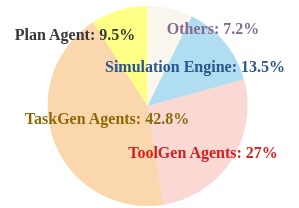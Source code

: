 <mxfile version="28.2.5">
  <diagram name="第 1 页" id="J9-a79E_eghOJjv5ZOLj">
    <mxGraphModel dx="379" dy="217" grid="1" gridSize="10" guides="1" tooltips="1" connect="1" arrows="1" fold="1" page="1" pageScale="1" pageWidth="827" pageHeight="1169" math="0" shadow="0">
      <root>
        <mxCell id="0" />
        <mxCell id="1" parent="0" />
        <mxCell id="TMxGh6qNUFMdIph0n9et-1" value="" style="verticalLabelPosition=bottom;verticalAlign=top;html=1;shape=mxgraph.basic.pie;startAngle=0.474;endAngle=0.909;fillColor=#fad7ac;strokeColor=none;fontStyle=1;fontFamily=Times New Roman;" vertex="1" parent="1">
          <mxGeometry x="383.82" y="283" width="100" height="100" as="geometry" />
        </mxCell>
        <mxCell id="TMxGh6qNUFMdIph0n9et-2" value="" style="verticalLabelPosition=bottom;verticalAlign=top;html=1;shape=mxgraph.basic.pie;startAngle=0.206;endAngle=0.475;fillColor=#fad9d5;strokeColor=none;fontStyle=1;fontFamily=Times New Roman;" vertex="1" parent="1">
          <mxGeometry x="383.82" y="283" width="100" height="100" as="geometry" />
        </mxCell>
        <mxCell id="TMxGh6qNUFMdIph0n9et-3" value="" style="verticalLabelPosition=bottom;verticalAlign=top;html=1;shape=mxgraph.basic.pie;startAngle=0;endAngle=0.073;fillColor=#f9f7ed;strokeColor=none;fontStyle=1;fontFamily=Times New Roman;" vertex="1" parent="1">
          <mxGeometry x="383.75" y="283" width="100" height="100" as="geometry" />
        </mxCell>
        <mxCell id="TMxGh6qNUFMdIph0n9et-4" value="" style="verticalLabelPosition=bottom;verticalAlign=top;html=1;shape=mxgraph.basic.pie;startAngle=0.073;endAngle=0.207;fillColor=#b1ddf0;strokeColor=none;fontStyle=1;fontFamily=Times New Roman;" vertex="1" parent="1">
          <mxGeometry x="383.75" y="283" width="100" height="100" as="geometry" />
        </mxCell>
        <mxCell id="TMxGh6qNUFMdIph0n9et-5" value="" style="verticalLabelPosition=bottom;verticalAlign=top;html=1;shape=mxgraph.basic.pie;startAngle=0.908;endAngle=0;fillColor=#ffff88;strokeColor=none;fontStyle=1;fontFamily=Times New Roman;" vertex="1" parent="1">
          <mxGeometry x="383.75" y="283" width="100" height="100" as="geometry" />
        </mxCell>
        <mxCell id="TMxGh6qNUFMdIph0n9et-6" value="&lt;font style=&quot;font-size: 8px;&quot;&gt;Plan Agent: 9.5%&lt;/font&gt;" style="text;html=1;align=center;verticalAlign=middle;resizable=0;points=[];autosize=1;strokeColor=none;fillColor=none;fontColor=light-dark(#393737, #ededed);fontStyle=1;fontFamily=Times New Roman;" vertex="1" parent="1">
          <mxGeometry x="360" y="283" width="74" height="26" as="geometry" />
        </mxCell>
        <mxCell id="TMxGh6qNUFMdIph0n9et-7" value="&lt;font style=&quot;font-size: 8px; color: light-dark(rgb(139, 104, 9), rgb(237, 237, 237));&quot;&gt;TaskGen Agents: 42.8%&lt;/font&gt;" style="text;html=1;align=center;verticalAlign=middle;resizable=0;points=[];autosize=1;strokeColor=none;fillColor=none;fontColor=light-dark(#393737, #ededed);fontStyle=1;fontFamily=Times New Roman;" vertex="1" parent="1">
          <mxGeometry x="365.15" y="324.77" width="95" height="26" as="geometry" />
        </mxCell>
        <mxCell id="TMxGh6qNUFMdIph0n9et-8" value="&lt;font style=&quot;font-size: 8px; color: light-dark(rgb(214, 31, 31), rgb(237, 237, 237));&quot;&gt;ToolGen Agents: 27%&lt;/font&gt;" style="text;html=1;align=center;verticalAlign=middle;resizable=0;points=[];autosize=1;strokeColor=none;fillColor=none;fontColor=light-dark(#393737, #ededed);fontStyle=1;fontFamily=Times New Roman;" vertex="1" parent="1">
          <mxGeometry x="416.82" y="342" width="89" height="26" as="geometry" />
        </mxCell>
        <mxCell id="TMxGh6qNUFMdIph0n9et-9" value="&lt;font style=&quot;font-size: 8px; color: light-dark(rgb(43, 85, 140), rgb(237, 237, 237));&quot;&gt;Simulation Engine: 13.5%&lt;/font&gt;" style="text;html=1;align=center;verticalAlign=middle;resizable=0;points=[];autosize=1;strokeColor=none;fillColor=none;fontColor=light-dark(#393737, #ededed);fontStyle=1;fontFamily=Times New Roman;" vertex="1" parent="1">
          <mxGeometry x="405.15" y="298.77" width="103" height="26" as="geometry" />
        </mxCell>
        <mxCell id="TMxGh6qNUFMdIph0n9et-10" value="&lt;font style=&quot;font-size: 8px; color: light-dark(rgb(132, 106, 144), rgb(237, 237, 237));&quot;&gt;Others: 7.2%&lt;/font&gt;" style="text;html=1;align=center;verticalAlign=middle;resizable=0;points=[];autosize=1;strokeColor=none;fillColor=none;fontColor=light-dark(#393737, #ededed);fontStyle=1;fontFamily=Times New Roman;" vertex="1" parent="1">
          <mxGeometry x="435.75" y="280" width="60" height="26" as="geometry" />
        </mxCell>
      </root>
    </mxGraphModel>
  </diagram>
</mxfile>
